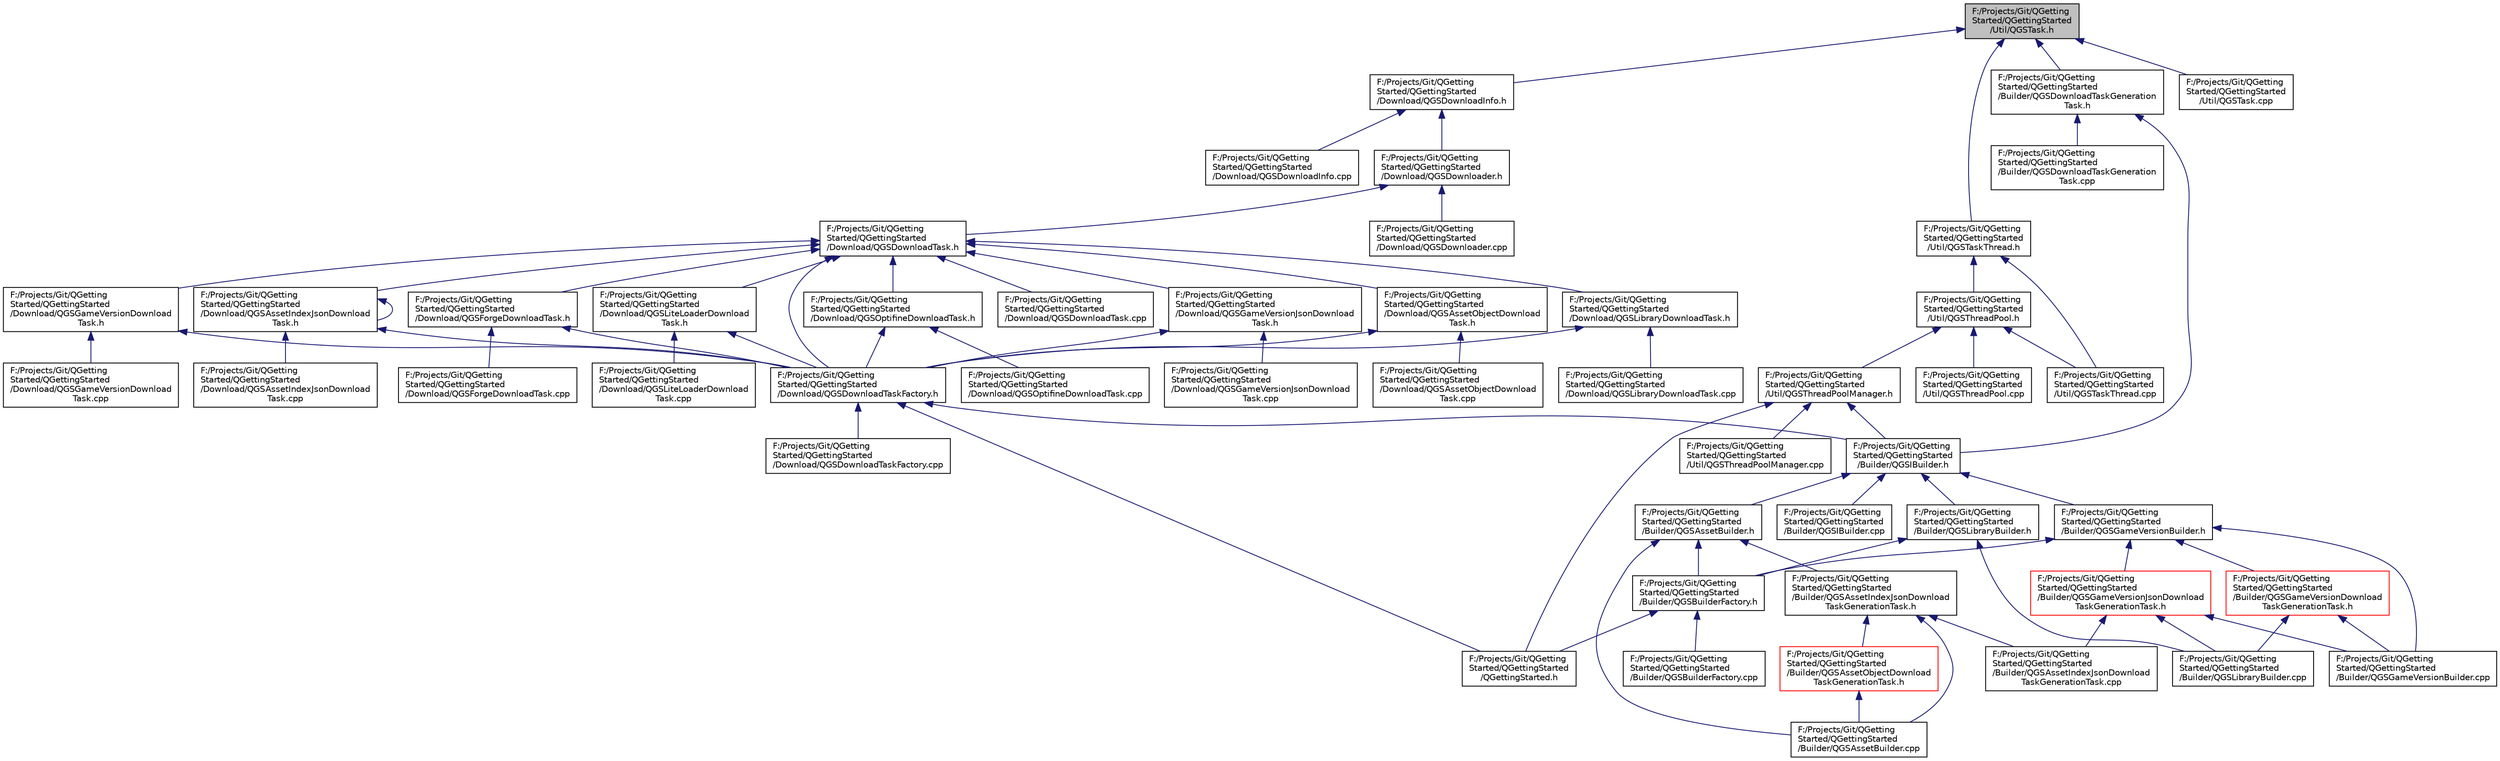 digraph "F:/Projects/Git/QGettingStarted/QGettingStarted/Util/QGSTask.h"
{
  edge [fontname="Helvetica",fontsize="10",labelfontname="Helvetica",labelfontsize="10"];
  node [fontname="Helvetica",fontsize="10",shape=record];
  Node3 [label="F:/Projects/Git/QGetting\lStarted/QGettingStarted\l/Util/QGSTask.h",height=0.2,width=0.4,color="black", fillcolor="grey75", style="filled", fontcolor="black"];
  Node3 -> Node4 [dir="back",color="midnightblue",fontsize="10",style="solid",fontname="Helvetica"];
  Node4 [label="F:/Projects/Git/QGetting\lStarted/QGettingStarted\l/Download/QGSDownloadInfo.h",height=0.2,width=0.4,color="black", fillcolor="white", style="filled",URL="$_q_g_s_download_info_8h.html"];
  Node4 -> Node5 [dir="back",color="midnightblue",fontsize="10",style="solid",fontname="Helvetica"];
  Node5 [label="F:/Projects/Git/QGetting\lStarted/QGettingStarted\l/Download/QGSDownloader.h",height=0.2,width=0.4,color="black", fillcolor="white", style="filled",URL="$_q_g_s_downloader_8h.html"];
  Node5 -> Node6 [dir="back",color="midnightblue",fontsize="10",style="solid",fontname="Helvetica"];
  Node6 [label="F:/Projects/Git/QGetting\lStarted/QGettingStarted\l/Download/QGSDownloadTask.h",height=0.2,width=0.4,color="black", fillcolor="white", style="filled",URL="$_q_g_s_download_task_8h.html"];
  Node6 -> Node7 [dir="back",color="midnightblue",fontsize="10",style="solid",fontname="Helvetica"];
  Node7 [label="F:/Projects/Git/QGetting\lStarted/QGettingStarted\l/Download/QGSDownloadTaskFactory.h",height=0.2,width=0.4,color="black", fillcolor="white", style="filled",URL="$_q_g_s_download_task_factory_8h.html"];
  Node7 -> Node8 [dir="back",color="midnightblue",fontsize="10",style="solid",fontname="Helvetica"];
  Node8 [label="F:/Projects/Git/QGetting\lStarted/QGettingStarted\l/Builder/QGSIBuilder.h",height=0.2,width=0.4,color="black", fillcolor="white", style="filled",URL="$_q_g_s_i_builder_8h.html"];
  Node8 -> Node9 [dir="back",color="midnightblue",fontsize="10",style="solid",fontname="Helvetica"];
  Node9 [label="F:/Projects/Git/QGetting\lStarted/QGettingStarted\l/Builder/QGSAssetBuilder.h",height=0.2,width=0.4,color="black", fillcolor="white", style="filled",URL="$_q_g_s_asset_builder_8h.html"];
  Node9 -> Node10 [dir="back",color="midnightblue",fontsize="10",style="solid",fontname="Helvetica"];
  Node10 [label="F:/Projects/Git/QGetting\lStarted/QGettingStarted\l/Builder/QGSAssetBuilder.cpp",height=0.2,width=0.4,color="black", fillcolor="white", style="filled",URL="$_q_g_s_asset_builder_8cpp.html"];
  Node9 -> Node11 [dir="back",color="midnightblue",fontsize="10",style="solid",fontname="Helvetica"];
  Node11 [label="F:/Projects/Git/QGetting\lStarted/QGettingStarted\l/Builder/QGSAssetIndexJsonDownload\lTaskGenerationTask.h",height=0.2,width=0.4,color="black", fillcolor="white", style="filled",URL="$_q_g_s_asset_index_json_download_task_generation_task_8h.html"];
  Node11 -> Node10 [dir="back",color="midnightblue",fontsize="10",style="solid",fontname="Helvetica"];
  Node11 -> Node12 [dir="back",color="midnightblue",fontsize="10",style="solid",fontname="Helvetica"];
  Node12 [label="F:/Projects/Git/QGetting\lStarted/QGettingStarted\l/Builder/QGSAssetObjectDownload\lTaskGenerationTask.h",height=0.2,width=0.4,color="red", fillcolor="white", style="filled",URL="$_q_g_s_asset_object_download_task_generation_task_8h.html"];
  Node12 -> Node10 [dir="back",color="midnightblue",fontsize="10",style="solid",fontname="Helvetica"];
  Node11 -> Node14 [dir="back",color="midnightblue",fontsize="10",style="solid",fontname="Helvetica"];
  Node14 [label="F:/Projects/Git/QGetting\lStarted/QGettingStarted\l/Builder/QGSAssetIndexJsonDownload\lTaskGenerationTask.cpp",height=0.2,width=0.4,color="black", fillcolor="white", style="filled",URL="$_q_g_s_asset_index_json_download_task_generation_task_8cpp.html"];
  Node9 -> Node15 [dir="back",color="midnightblue",fontsize="10",style="solid",fontname="Helvetica"];
  Node15 [label="F:/Projects/Git/QGetting\lStarted/QGettingStarted\l/Builder/QGSBuilderFactory.h",height=0.2,width=0.4,color="black", fillcolor="white", style="filled",URL="$_q_g_s_builder_factory_8h.html"];
  Node15 -> Node16 [dir="back",color="midnightblue",fontsize="10",style="solid",fontname="Helvetica"];
  Node16 [label="F:/Projects/Git/QGetting\lStarted/QGettingStarted\l/Builder/QGSBuilderFactory.cpp",height=0.2,width=0.4,color="black", fillcolor="white", style="filled",URL="$_q_g_s_builder_factory_8cpp.html"];
  Node15 -> Node17 [dir="back",color="midnightblue",fontsize="10",style="solid",fontname="Helvetica"];
  Node17 [label="F:/Projects/Git/QGetting\lStarted/QGettingStarted\l/QGettingStarted.h",height=0.2,width=0.4,color="black", fillcolor="white", style="filled",URL="$_q_getting_started_8h.html"];
  Node8 -> Node18 [dir="back",color="midnightblue",fontsize="10",style="solid",fontname="Helvetica"];
  Node18 [label="F:/Projects/Git/QGetting\lStarted/QGettingStarted\l/Builder/QGSGameVersionBuilder.h",height=0.2,width=0.4,color="black", fillcolor="white", style="filled",URL="$_q_g_s_game_version_builder_8h.html"];
  Node18 -> Node19 [dir="back",color="midnightblue",fontsize="10",style="solid",fontname="Helvetica"];
  Node19 [label="F:/Projects/Git/QGetting\lStarted/QGettingStarted\l/Builder/QGSGameVersionJsonDownload\lTaskGenerationTask.h",height=0.2,width=0.4,color="red", fillcolor="white", style="filled",URL="$_q_g_s_game_version_json_download_task_generation_task_8h.html"];
  Node19 -> Node14 [dir="back",color="midnightblue",fontsize="10",style="solid",fontname="Helvetica"];
  Node19 -> Node20 [dir="back",color="midnightblue",fontsize="10",style="solid",fontname="Helvetica"];
  Node20 [label="F:/Projects/Git/QGetting\lStarted/QGettingStarted\l/Builder/QGSGameVersionBuilder.cpp",height=0.2,width=0.4,color="black", fillcolor="white", style="filled",URL="$_q_g_s_game_version_builder_8cpp.html"];
  Node19 -> Node23 [dir="back",color="midnightblue",fontsize="10",style="solid",fontname="Helvetica"];
  Node23 [label="F:/Projects/Git/QGetting\lStarted/QGettingStarted\l/Builder/QGSLibraryBuilder.cpp",height=0.2,width=0.4,color="black", fillcolor="white", style="filled",URL="$_q_g_s_library_builder_8cpp.html"];
  Node18 -> Node15 [dir="back",color="midnightblue",fontsize="10",style="solid",fontname="Helvetica"];
  Node18 -> Node20 [dir="back",color="midnightblue",fontsize="10",style="solid",fontname="Helvetica"];
  Node18 -> Node24 [dir="back",color="midnightblue",fontsize="10",style="solid",fontname="Helvetica"];
  Node24 [label="F:/Projects/Git/QGetting\lStarted/QGettingStarted\l/Builder/QGSGameVersionDownload\lTaskGenerationTask.h",height=0.2,width=0.4,color="red", fillcolor="white", style="filled",URL="$_q_g_s_game_version_download_task_generation_task_8h.html"];
  Node24 -> Node20 [dir="back",color="midnightblue",fontsize="10",style="solid",fontname="Helvetica"];
  Node24 -> Node23 [dir="back",color="midnightblue",fontsize="10",style="solid",fontname="Helvetica"];
  Node8 -> Node25 [dir="back",color="midnightblue",fontsize="10",style="solid",fontname="Helvetica"];
  Node25 [label="F:/Projects/Git/QGetting\lStarted/QGettingStarted\l/Builder/QGSLibraryBuilder.h",height=0.2,width=0.4,color="black", fillcolor="white", style="filled",URL="$_q_g_s_library_builder_8h.html"];
  Node25 -> Node15 [dir="back",color="midnightblue",fontsize="10",style="solid",fontname="Helvetica"];
  Node25 -> Node23 [dir="back",color="midnightblue",fontsize="10",style="solid",fontname="Helvetica"];
  Node8 -> Node26 [dir="back",color="midnightblue",fontsize="10",style="solid",fontname="Helvetica"];
  Node26 [label="F:/Projects/Git/QGetting\lStarted/QGettingStarted\l/Builder/QGSIBuilder.cpp",height=0.2,width=0.4,color="black", fillcolor="white", style="filled",URL="$_q_g_s_i_builder_8cpp.html"];
  Node7 -> Node27 [dir="back",color="midnightblue",fontsize="10",style="solid",fontname="Helvetica"];
  Node27 [label="F:/Projects/Git/QGetting\lStarted/QGettingStarted\l/Download/QGSDownloadTaskFactory.cpp",height=0.2,width=0.4,color="black", fillcolor="white", style="filled",URL="$_q_g_s_download_task_factory_8cpp.html"];
  Node7 -> Node17 [dir="back",color="midnightblue",fontsize="10",style="solid",fontname="Helvetica"];
  Node6 -> Node28 [dir="back",color="midnightblue",fontsize="10",style="solid",fontname="Helvetica"];
  Node28 [label="F:/Projects/Git/QGetting\lStarted/QGettingStarted\l/Download/QGSGameVersionJsonDownload\lTask.h",height=0.2,width=0.4,color="black", fillcolor="white", style="filled",URL="$_q_g_s_game_version_json_download_task_8h.html"];
  Node28 -> Node7 [dir="back",color="midnightblue",fontsize="10",style="solid",fontname="Helvetica"];
  Node28 -> Node29 [dir="back",color="midnightblue",fontsize="10",style="solid",fontname="Helvetica"];
  Node29 [label="F:/Projects/Git/QGetting\lStarted/QGettingStarted\l/Download/QGSGameVersionJsonDownload\lTask.cpp",height=0.2,width=0.4,color="black", fillcolor="white", style="filled",URL="$_q_g_s_game_version_json_download_task_8cpp.html"];
  Node6 -> Node30 [dir="back",color="midnightblue",fontsize="10",style="solid",fontname="Helvetica"];
  Node30 [label="F:/Projects/Git/QGetting\lStarted/QGettingStarted\l/Download/QGSAssetObjectDownload\lTask.h",height=0.2,width=0.4,color="black", fillcolor="white", style="filled",URL="$_q_g_s_asset_object_download_task_8h.html"];
  Node30 -> Node7 [dir="back",color="midnightblue",fontsize="10",style="solid",fontname="Helvetica"];
  Node30 -> Node31 [dir="back",color="midnightblue",fontsize="10",style="solid",fontname="Helvetica"];
  Node31 [label="F:/Projects/Git/QGetting\lStarted/QGettingStarted\l/Download/QGSAssetObjectDownload\lTask.cpp",height=0.2,width=0.4,color="black", fillcolor="white", style="filled",URL="$_q_g_s_asset_object_download_task_8cpp.html"];
  Node6 -> Node32 [dir="back",color="midnightblue",fontsize="10",style="solid",fontname="Helvetica"];
  Node32 [label="F:/Projects/Git/QGetting\lStarted/QGettingStarted\l/Download/QGSLibraryDownloadTask.h",height=0.2,width=0.4,color="black", fillcolor="white", style="filled",URL="$_q_g_s_library_download_task_8h.html"];
  Node32 -> Node7 [dir="back",color="midnightblue",fontsize="10",style="solid",fontname="Helvetica"];
  Node32 -> Node33 [dir="back",color="midnightblue",fontsize="10",style="solid",fontname="Helvetica"];
  Node33 [label="F:/Projects/Git/QGetting\lStarted/QGettingStarted\l/Download/QGSLibraryDownloadTask.cpp",height=0.2,width=0.4,color="black", fillcolor="white", style="filled",URL="$_q_g_s_library_download_task_8cpp.html"];
  Node6 -> Node34 [dir="back",color="midnightblue",fontsize="10",style="solid",fontname="Helvetica"];
  Node34 [label="F:/Projects/Git/QGetting\lStarted/QGettingStarted\l/Download/QGSGameVersionDownload\lTask.h",height=0.2,width=0.4,color="black", fillcolor="white", style="filled",URL="$_q_g_s_game_version_download_task_8h.html"];
  Node34 -> Node7 [dir="back",color="midnightblue",fontsize="10",style="solid",fontname="Helvetica"];
  Node34 -> Node35 [dir="back",color="midnightblue",fontsize="10",style="solid",fontname="Helvetica"];
  Node35 [label="F:/Projects/Git/QGetting\lStarted/QGettingStarted\l/Download/QGSGameVersionDownload\lTask.cpp",height=0.2,width=0.4,color="black", fillcolor="white", style="filled",URL="$_q_g_s_game_version_download_task_8cpp.html"];
  Node6 -> Node36 [dir="back",color="midnightblue",fontsize="10",style="solid",fontname="Helvetica"];
  Node36 [label="F:/Projects/Git/QGetting\lStarted/QGettingStarted\l/Download/QGSAssetIndexJsonDownload\lTask.h",height=0.2,width=0.4,color="black", fillcolor="white", style="filled",URL="$_q_g_s_asset_index_json_download_task_8h.html"];
  Node36 -> Node7 [dir="back",color="midnightblue",fontsize="10",style="solid",fontname="Helvetica"];
  Node36 -> Node36 [dir="back",color="midnightblue",fontsize="10",style="solid",fontname="Helvetica"];
  Node36 -> Node37 [dir="back",color="midnightblue",fontsize="10",style="solid",fontname="Helvetica"];
  Node37 [label="F:/Projects/Git/QGetting\lStarted/QGettingStarted\l/Download/QGSAssetIndexJsonDownload\lTask.cpp",height=0.2,width=0.4,color="black", fillcolor="white", style="filled",URL="$_q_g_s_asset_index_json_download_task_8cpp.html"];
  Node6 -> Node38 [dir="back",color="midnightblue",fontsize="10",style="solid",fontname="Helvetica"];
  Node38 [label="F:/Projects/Git/QGetting\lStarted/QGettingStarted\l/Download/QGSForgeDownloadTask.h",height=0.2,width=0.4,color="black", fillcolor="white", style="filled",URL="$_q_g_s_forge_download_task_8h.html"];
  Node38 -> Node7 [dir="back",color="midnightblue",fontsize="10",style="solid",fontname="Helvetica"];
  Node38 -> Node39 [dir="back",color="midnightblue",fontsize="10",style="solid",fontname="Helvetica"];
  Node39 [label="F:/Projects/Git/QGetting\lStarted/QGettingStarted\l/Download/QGSForgeDownloadTask.cpp",height=0.2,width=0.4,color="black", fillcolor="white", style="filled",URL="$_q_g_s_forge_download_task_8cpp.html"];
  Node6 -> Node40 [dir="back",color="midnightblue",fontsize="10",style="solid",fontname="Helvetica"];
  Node40 [label="F:/Projects/Git/QGetting\lStarted/QGettingStarted\l/Download/QGSLiteLoaderDownload\lTask.h",height=0.2,width=0.4,color="black", fillcolor="white", style="filled",URL="$_q_g_s_lite_loader_download_task_8h.html"];
  Node40 -> Node7 [dir="back",color="midnightblue",fontsize="10",style="solid",fontname="Helvetica"];
  Node40 -> Node41 [dir="back",color="midnightblue",fontsize="10",style="solid",fontname="Helvetica"];
  Node41 [label="F:/Projects/Git/QGetting\lStarted/QGettingStarted\l/Download/QGSLiteLoaderDownload\lTask.cpp",height=0.2,width=0.4,color="black", fillcolor="white", style="filled",URL="$_q_g_s_lite_loader_download_task_8cpp.html"];
  Node6 -> Node42 [dir="back",color="midnightblue",fontsize="10",style="solid",fontname="Helvetica"];
  Node42 [label="F:/Projects/Git/QGetting\lStarted/QGettingStarted\l/Download/QGSOptifineDownloadTask.h",height=0.2,width=0.4,color="black", fillcolor="white", style="filled",URL="$_q_g_s_optifine_download_task_8h.html"];
  Node42 -> Node7 [dir="back",color="midnightblue",fontsize="10",style="solid",fontname="Helvetica"];
  Node42 -> Node43 [dir="back",color="midnightblue",fontsize="10",style="solid",fontname="Helvetica"];
  Node43 [label="F:/Projects/Git/QGetting\lStarted/QGettingStarted\l/Download/QGSOptifineDownloadTask.cpp",height=0.2,width=0.4,color="black", fillcolor="white", style="filled",URL="$_q_g_s_optifine_download_task_8cpp.html"];
  Node6 -> Node44 [dir="back",color="midnightblue",fontsize="10",style="solid",fontname="Helvetica"];
  Node44 [label="F:/Projects/Git/QGetting\lStarted/QGettingStarted\l/Download/QGSDownloadTask.cpp",height=0.2,width=0.4,color="black", fillcolor="white", style="filled",URL="$_q_g_s_download_task_8cpp.html"];
  Node5 -> Node45 [dir="back",color="midnightblue",fontsize="10",style="solid",fontname="Helvetica"];
  Node45 [label="F:/Projects/Git/QGetting\lStarted/QGettingStarted\l/Download/QGSDownloader.cpp",height=0.2,width=0.4,color="black", fillcolor="white", style="filled",URL="$_q_g_s_downloader_8cpp.html"];
  Node4 -> Node46 [dir="back",color="midnightblue",fontsize="10",style="solid",fontname="Helvetica"];
  Node46 [label="F:/Projects/Git/QGetting\lStarted/QGettingStarted\l/Download/QGSDownloadInfo.cpp",height=0.2,width=0.4,color="black", fillcolor="white", style="filled",URL="$_q_g_s_download_info_8cpp.html"];
  Node3 -> Node47 [dir="back",color="midnightblue",fontsize="10",style="solid",fontname="Helvetica"];
  Node47 [label="F:/Projects/Git/QGetting\lStarted/QGettingStarted\l/Util/QGSTaskThread.h",height=0.2,width=0.4,color="black", fillcolor="white", style="filled",URL="$_q_g_s_task_thread_8h.html"];
  Node47 -> Node48 [dir="back",color="midnightblue",fontsize="10",style="solid",fontname="Helvetica"];
  Node48 [label="F:/Projects/Git/QGetting\lStarted/QGettingStarted\l/Util/QGSThreadPool.h",height=0.2,width=0.4,color="black", fillcolor="white", style="filled",URL="$_q_g_s_thread_pool_8h.html"];
  Node48 -> Node49 [dir="back",color="midnightblue",fontsize="10",style="solid",fontname="Helvetica"];
  Node49 [label="F:/Projects/Git/QGetting\lStarted/QGettingStarted\l/Util/QGSThreadPoolManager.h",height=0.2,width=0.4,color="black", fillcolor="white", style="filled",URL="$_q_g_s_thread_pool_manager_8h.html"];
  Node49 -> Node8 [dir="back",color="midnightblue",fontsize="10",style="solid",fontname="Helvetica"];
  Node49 -> Node17 [dir="back",color="midnightblue",fontsize="10",style="solid",fontname="Helvetica"];
  Node49 -> Node50 [dir="back",color="midnightblue",fontsize="10",style="solid",fontname="Helvetica"];
  Node50 [label="F:/Projects/Git/QGetting\lStarted/QGettingStarted\l/Util/QGSThreadPoolManager.cpp",height=0.2,width=0.4,color="black", fillcolor="white", style="filled",URL="$_q_g_s_thread_pool_manager_8cpp.html"];
  Node48 -> Node51 [dir="back",color="midnightblue",fontsize="10",style="solid",fontname="Helvetica"];
  Node51 [label="F:/Projects/Git/QGetting\lStarted/QGettingStarted\l/Util/QGSTaskThread.cpp",height=0.2,width=0.4,color="black", fillcolor="white", style="filled",URL="$_q_g_s_task_thread_8cpp.html"];
  Node48 -> Node52 [dir="back",color="midnightblue",fontsize="10",style="solid",fontname="Helvetica"];
  Node52 [label="F:/Projects/Git/QGetting\lStarted/QGettingStarted\l/Util/QGSThreadPool.cpp",height=0.2,width=0.4,color="black", fillcolor="white", style="filled",URL="$_q_g_s_thread_pool_8cpp.html"];
  Node47 -> Node51 [dir="back",color="midnightblue",fontsize="10",style="solid",fontname="Helvetica"];
  Node3 -> Node53 [dir="back",color="midnightblue",fontsize="10",style="solid",fontname="Helvetica"];
  Node53 [label="F:/Projects/Git/QGetting\lStarted/QGettingStarted\l/Builder/QGSDownloadTaskGeneration\lTask.h",height=0.2,width=0.4,color="black", fillcolor="white", style="filled",URL="$_q_g_s_download_task_generation_task_8h.html"];
  Node53 -> Node8 [dir="back",color="midnightblue",fontsize="10",style="solid",fontname="Helvetica"];
  Node53 -> Node54 [dir="back",color="midnightblue",fontsize="10",style="solid",fontname="Helvetica"];
  Node54 [label="F:/Projects/Git/QGetting\lStarted/QGettingStarted\l/Builder/QGSDownloadTaskGeneration\lTask.cpp",height=0.2,width=0.4,color="black", fillcolor="white", style="filled",URL="$_q_g_s_download_task_generation_task_8cpp.html"];
  Node3 -> Node55 [dir="back",color="midnightblue",fontsize="10",style="solid",fontname="Helvetica"];
  Node55 [label="F:/Projects/Git/QGetting\lStarted/QGettingStarted\l/Util/QGSTask.cpp",height=0.2,width=0.4,color="black", fillcolor="white", style="filled",URL="$_q_g_s_task_8cpp.html"];
}
